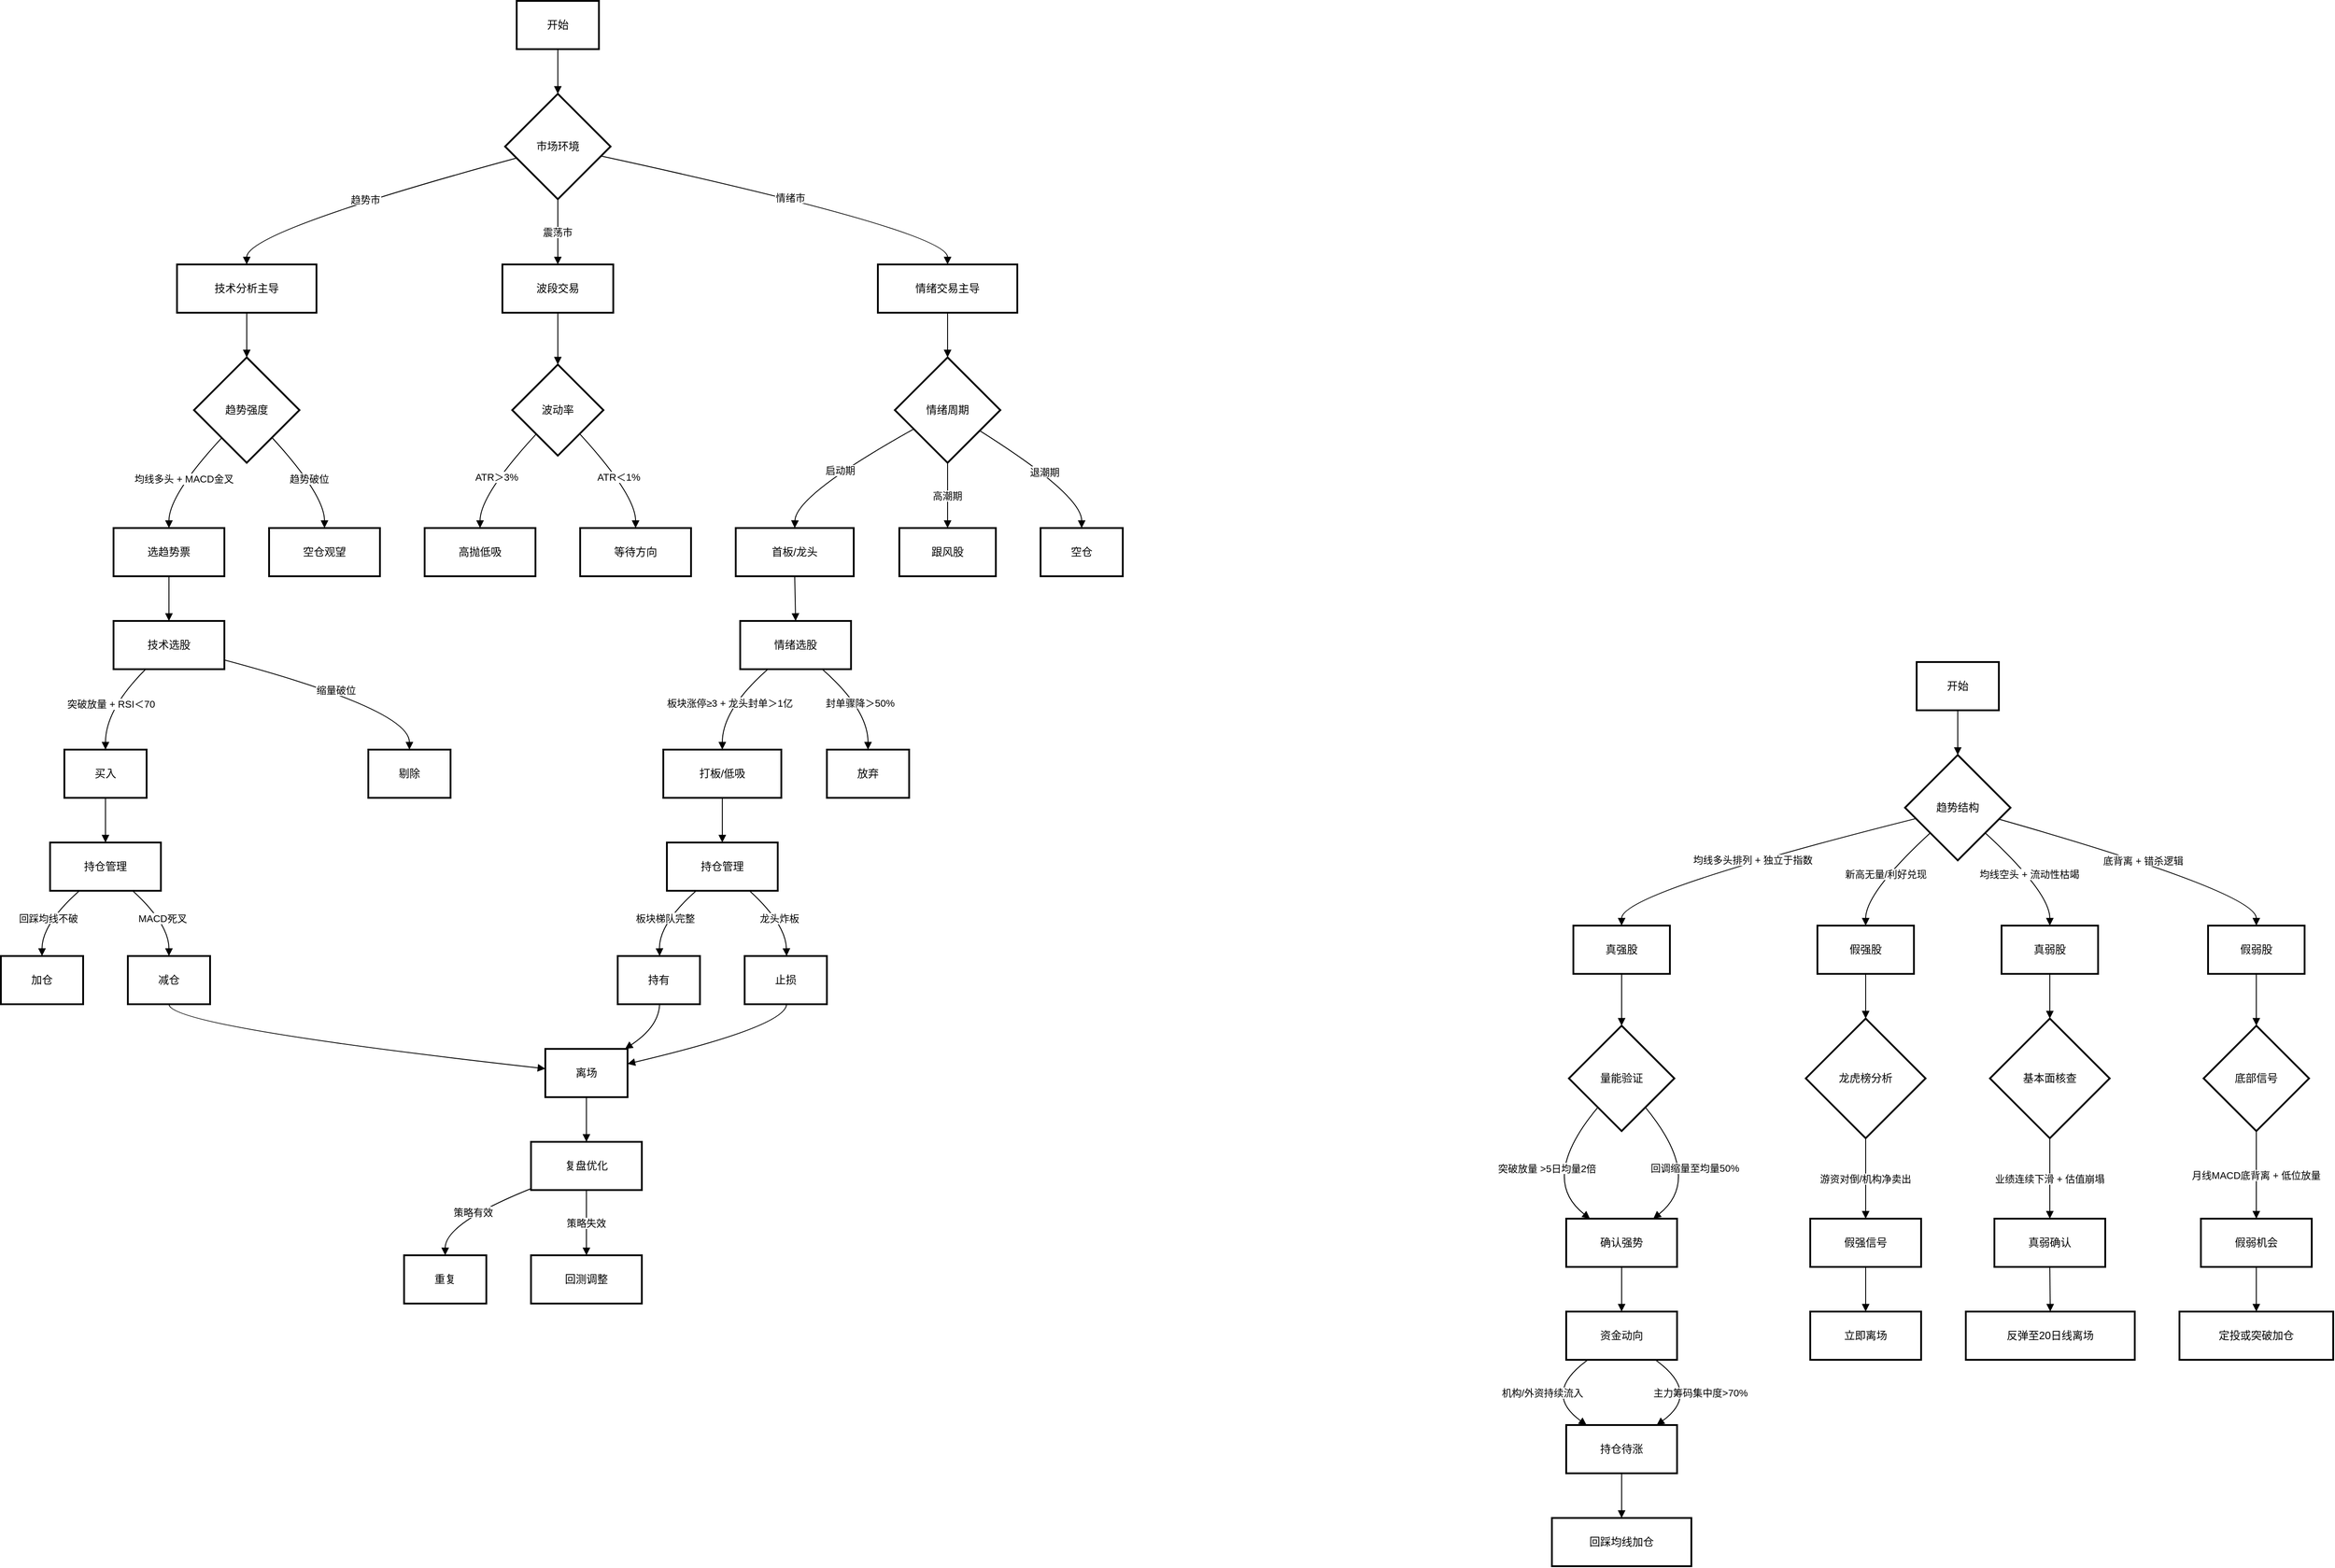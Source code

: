 <mxfile version="26.0.5">
  <diagram name="第 1 页" id="hVXwJrMXX0ssOfp9rYNk">
    <mxGraphModel dx="1050" dy="556" grid="1" gridSize="10" guides="1" tooltips="1" connect="1" arrows="1" fold="1" page="1" pageScale="1" pageWidth="827" pageHeight="1169" math="0" shadow="0">
      <root>
        <mxCell id="0" />
        <mxCell id="1" parent="0" />
        <mxCell id="F1iVXxPJUSdubmlJLsjF-1" value="开始" style="whiteSpace=wrap;strokeWidth=2;" vertex="1" parent="1">
          <mxGeometry x="597" y="20" width="92" height="54" as="geometry" />
        </mxCell>
        <mxCell id="F1iVXxPJUSdubmlJLsjF-2" value="市场环境" style="rhombus;strokeWidth=2;whiteSpace=wrap;" vertex="1" parent="1">
          <mxGeometry x="584" y="124" width="118" height="118" as="geometry" />
        </mxCell>
        <mxCell id="F1iVXxPJUSdubmlJLsjF-3" value="技术分析主导" style="whiteSpace=wrap;strokeWidth=2;" vertex="1" parent="1">
          <mxGeometry x="217" y="315" width="156" height="54" as="geometry" />
        </mxCell>
        <mxCell id="F1iVXxPJUSdubmlJLsjF-4" value="波段交易" style="whiteSpace=wrap;strokeWidth=2;" vertex="1" parent="1">
          <mxGeometry x="581" y="315" width="124" height="54" as="geometry" />
        </mxCell>
        <mxCell id="F1iVXxPJUSdubmlJLsjF-5" value="情绪交易主导" style="whiteSpace=wrap;strokeWidth=2;" vertex="1" parent="1">
          <mxGeometry x="1001" y="315" width="156" height="54" as="geometry" />
        </mxCell>
        <mxCell id="F1iVXxPJUSdubmlJLsjF-6" value="趋势强度" style="rhombus;strokeWidth=2;whiteSpace=wrap;" vertex="1" parent="1">
          <mxGeometry x="236" y="419" width="118" height="118" as="geometry" />
        </mxCell>
        <mxCell id="F1iVXxPJUSdubmlJLsjF-7" value="选趋势票" style="whiteSpace=wrap;strokeWidth=2;" vertex="1" parent="1">
          <mxGeometry x="146" y="610" width="124" height="54" as="geometry" />
        </mxCell>
        <mxCell id="F1iVXxPJUSdubmlJLsjF-8" value="空仓观望" style="whiteSpace=wrap;strokeWidth=2;" vertex="1" parent="1">
          <mxGeometry x="320" y="610" width="124" height="54" as="geometry" />
        </mxCell>
        <mxCell id="F1iVXxPJUSdubmlJLsjF-9" value="波动率" style="rhombus;strokeWidth=2;whiteSpace=wrap;" vertex="1" parent="1">
          <mxGeometry x="592" y="427" width="102" height="102" as="geometry" />
        </mxCell>
        <mxCell id="F1iVXxPJUSdubmlJLsjF-10" value="高抛低吸" style="whiteSpace=wrap;strokeWidth=2;" vertex="1" parent="1">
          <mxGeometry x="494" y="610" width="124" height="54" as="geometry" />
        </mxCell>
        <mxCell id="F1iVXxPJUSdubmlJLsjF-11" value="等待方向" style="whiteSpace=wrap;strokeWidth=2;" vertex="1" parent="1">
          <mxGeometry x="668" y="610" width="124" height="54" as="geometry" />
        </mxCell>
        <mxCell id="F1iVXxPJUSdubmlJLsjF-12" value="情绪周期" style="rhombus;strokeWidth=2;whiteSpace=wrap;" vertex="1" parent="1">
          <mxGeometry x="1020" y="419" width="118" height="118" as="geometry" />
        </mxCell>
        <mxCell id="F1iVXxPJUSdubmlJLsjF-13" value="首板/龙头" style="whiteSpace=wrap;strokeWidth=2;" vertex="1" parent="1">
          <mxGeometry x="842" y="610" width="132" height="54" as="geometry" />
        </mxCell>
        <mxCell id="F1iVXxPJUSdubmlJLsjF-14" value="跟风股" style="whiteSpace=wrap;strokeWidth=2;" vertex="1" parent="1">
          <mxGeometry x="1025" y="610" width="108" height="54" as="geometry" />
        </mxCell>
        <mxCell id="F1iVXxPJUSdubmlJLsjF-15" value="空仓" style="whiteSpace=wrap;strokeWidth=2;" vertex="1" parent="1">
          <mxGeometry x="1183" y="610" width="92" height="54" as="geometry" />
        </mxCell>
        <mxCell id="F1iVXxPJUSdubmlJLsjF-16" value="技术选股" style="whiteSpace=wrap;strokeWidth=2;" vertex="1" parent="1">
          <mxGeometry x="146" y="714" width="124" height="54" as="geometry" />
        </mxCell>
        <mxCell id="F1iVXxPJUSdubmlJLsjF-17" value="买入" style="whiteSpace=wrap;strokeWidth=2;" vertex="1" parent="1">
          <mxGeometry x="91" y="858" width="92" height="54" as="geometry" />
        </mxCell>
        <mxCell id="F1iVXxPJUSdubmlJLsjF-18" value="剔除" style="whiteSpace=wrap;strokeWidth=2;" vertex="1" parent="1">
          <mxGeometry x="431" y="858" width="92" height="54" as="geometry" />
        </mxCell>
        <mxCell id="F1iVXxPJUSdubmlJLsjF-19" value="情绪选股" style="whiteSpace=wrap;strokeWidth=2;" vertex="1" parent="1">
          <mxGeometry x="847" y="714" width="124" height="54" as="geometry" />
        </mxCell>
        <mxCell id="F1iVXxPJUSdubmlJLsjF-20" value="打板/低吸" style="whiteSpace=wrap;strokeWidth=2;" vertex="1" parent="1">
          <mxGeometry x="761" y="858" width="132" height="54" as="geometry" />
        </mxCell>
        <mxCell id="F1iVXxPJUSdubmlJLsjF-21" value="放弃" style="whiteSpace=wrap;strokeWidth=2;" vertex="1" parent="1">
          <mxGeometry x="944" y="858" width="92" height="54" as="geometry" />
        </mxCell>
        <mxCell id="F1iVXxPJUSdubmlJLsjF-22" value="持仓管理" style="whiteSpace=wrap;strokeWidth=2;" vertex="1" parent="1">
          <mxGeometry x="75" y="962" width="124" height="54" as="geometry" />
        </mxCell>
        <mxCell id="F1iVXxPJUSdubmlJLsjF-23" value="加仓" style="whiteSpace=wrap;strokeWidth=2;" vertex="1" parent="1">
          <mxGeometry x="20" y="1089" width="92" height="54" as="geometry" />
        </mxCell>
        <mxCell id="F1iVXxPJUSdubmlJLsjF-24" value="减仓" style="whiteSpace=wrap;strokeWidth=2;" vertex="1" parent="1">
          <mxGeometry x="162" y="1089" width="92" height="54" as="geometry" />
        </mxCell>
        <mxCell id="F1iVXxPJUSdubmlJLsjF-25" value="持仓管理" style="whiteSpace=wrap;strokeWidth=2;" vertex="1" parent="1">
          <mxGeometry x="765" y="962" width="124" height="54" as="geometry" />
        </mxCell>
        <mxCell id="F1iVXxPJUSdubmlJLsjF-26" value="持有" style="whiteSpace=wrap;strokeWidth=2;" vertex="1" parent="1">
          <mxGeometry x="710" y="1089" width="92" height="54" as="geometry" />
        </mxCell>
        <mxCell id="F1iVXxPJUSdubmlJLsjF-27" value="止损" style="whiteSpace=wrap;strokeWidth=2;" vertex="1" parent="1">
          <mxGeometry x="852" y="1089" width="92" height="54" as="geometry" />
        </mxCell>
        <mxCell id="F1iVXxPJUSdubmlJLsjF-28" value="离场" style="whiteSpace=wrap;strokeWidth=2;" vertex="1" parent="1">
          <mxGeometry x="629" y="1193" width="92" height="54" as="geometry" />
        </mxCell>
        <mxCell id="F1iVXxPJUSdubmlJLsjF-29" value="复盘优化" style="whiteSpace=wrap;strokeWidth=2;" vertex="1" parent="1">
          <mxGeometry x="613" y="1297" width="124" height="54" as="geometry" />
        </mxCell>
        <mxCell id="F1iVXxPJUSdubmlJLsjF-30" value="重复" style="whiteSpace=wrap;strokeWidth=2;" vertex="1" parent="1">
          <mxGeometry x="471" y="1424" width="92" height="54" as="geometry" />
        </mxCell>
        <mxCell id="F1iVXxPJUSdubmlJLsjF-31" value="回测调整" style="whiteSpace=wrap;strokeWidth=2;" vertex="1" parent="1">
          <mxGeometry x="613" y="1424" width="124" height="54" as="geometry" />
        </mxCell>
        <mxCell id="F1iVXxPJUSdubmlJLsjF-32" value="" style="curved=1;startArrow=none;endArrow=block;exitX=0.5;exitY=1;entryX=0.5;entryY=0;rounded=0;" edge="1" parent="1" source="F1iVXxPJUSdubmlJLsjF-1" target="F1iVXxPJUSdubmlJLsjF-2">
          <mxGeometry relative="1" as="geometry">
            <Array as="points" />
          </mxGeometry>
        </mxCell>
        <mxCell id="F1iVXxPJUSdubmlJLsjF-33" value="趋势市" style="curved=1;startArrow=none;endArrow=block;exitX=0;exitY=0.64;entryX=0.5;entryY=0;rounded=0;" edge="1" parent="1" source="F1iVXxPJUSdubmlJLsjF-2" target="F1iVXxPJUSdubmlJLsjF-3">
          <mxGeometry relative="1" as="geometry">
            <Array as="points">
              <mxPoint x="295" y="278" />
            </Array>
          </mxGeometry>
        </mxCell>
        <mxCell id="F1iVXxPJUSdubmlJLsjF-34" value="震荡市" style="curved=1;startArrow=none;endArrow=block;exitX=0.5;exitY=1;entryX=0.5;entryY=0;rounded=0;" edge="1" parent="1" source="F1iVXxPJUSdubmlJLsjF-2" target="F1iVXxPJUSdubmlJLsjF-4">
          <mxGeometry relative="1" as="geometry">
            <Array as="points" />
          </mxGeometry>
        </mxCell>
        <mxCell id="F1iVXxPJUSdubmlJLsjF-35" value="情绪市" style="curved=1;startArrow=none;endArrow=block;exitX=1;exitY=0.61;entryX=0.5;entryY=0;rounded=0;" edge="1" parent="1" source="F1iVXxPJUSdubmlJLsjF-2" target="F1iVXxPJUSdubmlJLsjF-5">
          <mxGeometry relative="1" as="geometry">
            <Array as="points">
              <mxPoint x="1079" y="278" />
            </Array>
          </mxGeometry>
        </mxCell>
        <mxCell id="F1iVXxPJUSdubmlJLsjF-36" value="" style="curved=1;startArrow=none;endArrow=block;exitX=0.5;exitY=1;entryX=0.5;entryY=0;rounded=0;" edge="1" parent="1" source="F1iVXxPJUSdubmlJLsjF-3" target="F1iVXxPJUSdubmlJLsjF-6">
          <mxGeometry relative="1" as="geometry">
            <Array as="points" />
          </mxGeometry>
        </mxCell>
        <mxCell id="F1iVXxPJUSdubmlJLsjF-37" value="均线多头 + MACD金叉" style="curved=1;startArrow=none;endArrow=block;exitX=0.05;exitY=1;entryX=0.5;entryY=0;rounded=0;" edge="1" parent="1" source="F1iVXxPJUSdubmlJLsjF-6" target="F1iVXxPJUSdubmlJLsjF-7">
          <mxGeometry relative="1" as="geometry">
            <Array as="points">
              <mxPoint x="208" y="573" />
            </Array>
          </mxGeometry>
        </mxCell>
        <mxCell id="F1iVXxPJUSdubmlJLsjF-38" value="趋势破位" style="curved=1;startArrow=none;endArrow=block;exitX=0.96;exitY=1;entryX=0.5;entryY=0;rounded=0;" edge="1" parent="1" source="F1iVXxPJUSdubmlJLsjF-6" target="F1iVXxPJUSdubmlJLsjF-8">
          <mxGeometry relative="1" as="geometry">
            <Array as="points">
              <mxPoint x="382" y="573" />
            </Array>
          </mxGeometry>
        </mxCell>
        <mxCell id="F1iVXxPJUSdubmlJLsjF-39" value="" style="curved=1;startArrow=none;endArrow=block;exitX=0.5;exitY=1;entryX=0.5;entryY=0;rounded=0;" edge="1" parent="1" source="F1iVXxPJUSdubmlJLsjF-4" target="F1iVXxPJUSdubmlJLsjF-9">
          <mxGeometry relative="1" as="geometry">
            <Array as="points" />
          </mxGeometry>
        </mxCell>
        <mxCell id="F1iVXxPJUSdubmlJLsjF-40" value="ATR＞3%" style="curved=1;startArrow=none;endArrow=block;exitX=0.05;exitY=1;entryX=0.5;entryY=0;rounded=0;" edge="1" parent="1" source="F1iVXxPJUSdubmlJLsjF-9" target="F1iVXxPJUSdubmlJLsjF-10">
          <mxGeometry relative="1" as="geometry">
            <Array as="points">
              <mxPoint x="556" y="573" />
            </Array>
          </mxGeometry>
        </mxCell>
        <mxCell id="F1iVXxPJUSdubmlJLsjF-41" value="ATR＜1%" style="curved=1;startArrow=none;endArrow=block;exitX=0.96;exitY=1;entryX=0.5;entryY=0;rounded=0;" edge="1" parent="1" source="F1iVXxPJUSdubmlJLsjF-9" target="F1iVXxPJUSdubmlJLsjF-11">
          <mxGeometry relative="1" as="geometry">
            <Array as="points">
              <mxPoint x="730" y="573" />
            </Array>
          </mxGeometry>
        </mxCell>
        <mxCell id="F1iVXxPJUSdubmlJLsjF-42" value="" style="curved=1;startArrow=none;endArrow=block;exitX=0.5;exitY=1;entryX=0.5;entryY=0;rounded=0;" edge="1" parent="1" source="F1iVXxPJUSdubmlJLsjF-5" target="F1iVXxPJUSdubmlJLsjF-12">
          <mxGeometry relative="1" as="geometry">
            <Array as="points" />
          </mxGeometry>
        </mxCell>
        <mxCell id="F1iVXxPJUSdubmlJLsjF-43" value="启动期" style="curved=1;startArrow=none;endArrow=block;exitX=0;exitY=0.78;entryX=0.5;entryY=0;rounded=0;" edge="1" parent="1" source="F1iVXxPJUSdubmlJLsjF-12" target="F1iVXxPJUSdubmlJLsjF-13">
          <mxGeometry relative="1" as="geometry">
            <Array as="points">
              <mxPoint x="909" y="573" />
            </Array>
          </mxGeometry>
        </mxCell>
        <mxCell id="F1iVXxPJUSdubmlJLsjF-44" value="高潮期" style="curved=1;startArrow=none;endArrow=block;exitX=0.5;exitY=1;entryX=0.5;entryY=0;rounded=0;" edge="1" parent="1" source="F1iVXxPJUSdubmlJLsjF-12" target="F1iVXxPJUSdubmlJLsjF-14">
          <mxGeometry relative="1" as="geometry">
            <Array as="points" />
          </mxGeometry>
        </mxCell>
        <mxCell id="F1iVXxPJUSdubmlJLsjF-45" value="退潮期" style="curved=1;startArrow=none;endArrow=block;exitX=1;exitY=0.82;entryX=0.5;entryY=0;rounded=0;" edge="1" parent="1" source="F1iVXxPJUSdubmlJLsjF-12" target="F1iVXxPJUSdubmlJLsjF-15">
          <mxGeometry relative="1" as="geometry">
            <Array as="points">
              <mxPoint x="1229" y="573" />
            </Array>
          </mxGeometry>
        </mxCell>
        <mxCell id="F1iVXxPJUSdubmlJLsjF-46" value="" style="curved=1;startArrow=none;endArrow=block;exitX=0.5;exitY=1;entryX=0.5;entryY=0;rounded=0;" edge="1" parent="1" source="F1iVXxPJUSdubmlJLsjF-7" target="F1iVXxPJUSdubmlJLsjF-16">
          <mxGeometry relative="1" as="geometry">
            <Array as="points" />
          </mxGeometry>
        </mxCell>
        <mxCell id="F1iVXxPJUSdubmlJLsjF-47" value="突破放量 + RSI＜70" style="curved=1;startArrow=none;endArrow=block;exitX=0.29;exitY=1;entryX=0.5;entryY=0.01;rounded=0;" edge="1" parent="1" source="F1iVXxPJUSdubmlJLsjF-16" target="F1iVXxPJUSdubmlJLsjF-17">
          <mxGeometry relative="1" as="geometry">
            <Array as="points">
              <mxPoint x="137" y="813" />
            </Array>
          </mxGeometry>
        </mxCell>
        <mxCell id="F1iVXxPJUSdubmlJLsjF-48" value="缩量破位" style="curved=1;startArrow=none;endArrow=block;exitX=1;exitY=0.81;entryX=0.5;entryY=0.01;rounded=0;" edge="1" parent="1" source="F1iVXxPJUSdubmlJLsjF-16" target="F1iVXxPJUSdubmlJLsjF-18">
          <mxGeometry relative="1" as="geometry">
            <Array as="points">
              <mxPoint x="477" y="813" />
            </Array>
          </mxGeometry>
        </mxCell>
        <mxCell id="F1iVXxPJUSdubmlJLsjF-49" value="" style="curved=1;startArrow=none;endArrow=block;exitX=0.5;exitY=1;entryX=0.5;entryY=0;rounded=0;" edge="1" parent="1" source="F1iVXxPJUSdubmlJLsjF-13" target="F1iVXxPJUSdubmlJLsjF-19">
          <mxGeometry relative="1" as="geometry">
            <Array as="points" />
          </mxGeometry>
        </mxCell>
        <mxCell id="F1iVXxPJUSdubmlJLsjF-50" value="板块涨停≥3 + 龙头封单＞1亿" style="curved=1;startArrow=none;endArrow=block;exitX=0.25;exitY=1;entryX=0.5;entryY=0.01;rounded=0;" edge="1" parent="1" source="F1iVXxPJUSdubmlJLsjF-19" target="F1iVXxPJUSdubmlJLsjF-20">
          <mxGeometry relative="1" as="geometry">
            <Array as="points">
              <mxPoint x="827" y="813" />
            </Array>
          </mxGeometry>
        </mxCell>
        <mxCell id="F1iVXxPJUSdubmlJLsjF-51" value="封单骤降＞50%" style="curved=1;startArrow=none;endArrow=block;exitX=0.74;exitY=1;entryX=0.5;entryY=0.01;rounded=0;" edge="1" parent="1" source="F1iVXxPJUSdubmlJLsjF-19" target="F1iVXxPJUSdubmlJLsjF-21">
          <mxGeometry relative="1" as="geometry">
            <Array as="points">
              <mxPoint x="990" y="813" />
            </Array>
          </mxGeometry>
        </mxCell>
        <mxCell id="F1iVXxPJUSdubmlJLsjF-52" value="" style="curved=1;startArrow=none;endArrow=block;exitX=0.5;exitY=1.01;entryX=0.5;entryY=0.01;rounded=0;" edge="1" parent="1" source="F1iVXxPJUSdubmlJLsjF-17" target="F1iVXxPJUSdubmlJLsjF-22">
          <mxGeometry relative="1" as="geometry">
            <Array as="points" />
          </mxGeometry>
        </mxCell>
        <mxCell id="F1iVXxPJUSdubmlJLsjF-53" value="回踩均线不破" style="curved=1;startArrow=none;endArrow=block;exitX=0.26;exitY=1.01;entryX=0.5;entryY=0;rounded=0;" edge="1" parent="1" source="F1iVXxPJUSdubmlJLsjF-22" target="F1iVXxPJUSdubmlJLsjF-23">
          <mxGeometry relative="1" as="geometry">
            <Array as="points">
              <mxPoint x="66" y="1053" />
            </Array>
          </mxGeometry>
        </mxCell>
        <mxCell id="F1iVXxPJUSdubmlJLsjF-54" value="MACD死叉" style="curved=1;startArrow=none;endArrow=block;exitX=0.75;exitY=1.01;entryX=0.5;entryY=0;rounded=0;" edge="1" parent="1" source="F1iVXxPJUSdubmlJLsjF-22" target="F1iVXxPJUSdubmlJLsjF-24">
          <mxGeometry relative="1" as="geometry">
            <Array as="points">
              <mxPoint x="208" y="1053" />
            </Array>
          </mxGeometry>
        </mxCell>
        <mxCell id="F1iVXxPJUSdubmlJLsjF-55" value="" style="curved=1;startArrow=none;endArrow=block;exitX=0.5;exitY=1.01;entryX=0.5;entryY=0.01;rounded=0;" edge="1" parent="1" source="F1iVXxPJUSdubmlJLsjF-20" target="F1iVXxPJUSdubmlJLsjF-25">
          <mxGeometry relative="1" as="geometry">
            <Array as="points" />
          </mxGeometry>
        </mxCell>
        <mxCell id="F1iVXxPJUSdubmlJLsjF-56" value="板块梯队完整" style="curved=1;startArrow=none;endArrow=block;exitX=0.26;exitY=1.01;entryX=0.51;entryY=0;rounded=0;" edge="1" parent="1" source="F1iVXxPJUSdubmlJLsjF-25" target="F1iVXxPJUSdubmlJLsjF-26">
          <mxGeometry relative="1" as="geometry">
            <Array as="points">
              <mxPoint x="756" y="1053" />
            </Array>
          </mxGeometry>
        </mxCell>
        <mxCell id="F1iVXxPJUSdubmlJLsjF-57" value="龙头炸板" style="curved=1;startArrow=none;endArrow=block;exitX=0.75;exitY=1.01;entryX=0.51;entryY=0;rounded=0;" edge="1" parent="1" source="F1iVXxPJUSdubmlJLsjF-25" target="F1iVXxPJUSdubmlJLsjF-27">
          <mxGeometry relative="1" as="geometry">
            <Array as="points">
              <mxPoint x="898" y="1053" />
            </Array>
          </mxGeometry>
        </mxCell>
        <mxCell id="F1iVXxPJUSdubmlJLsjF-58" value="" style="curved=1;startArrow=none;endArrow=block;exitX=0.5;exitY=1.01;entryX=0;entryY=0.41;rounded=0;" edge="1" parent="1" source="F1iVXxPJUSdubmlJLsjF-24" target="F1iVXxPJUSdubmlJLsjF-28">
          <mxGeometry relative="1" as="geometry">
            <Array as="points">
              <mxPoint x="208" y="1168" />
            </Array>
          </mxGeometry>
        </mxCell>
        <mxCell id="F1iVXxPJUSdubmlJLsjF-59" value="" style="curved=1;startArrow=none;endArrow=block;exitX=0.51;exitY=1.01;entryX=0.96;entryY=0.01;rounded=0;" edge="1" parent="1" source="F1iVXxPJUSdubmlJLsjF-26" target="F1iVXxPJUSdubmlJLsjF-28">
          <mxGeometry relative="1" as="geometry">
            <Array as="points">
              <mxPoint x="756" y="1168" />
            </Array>
          </mxGeometry>
        </mxCell>
        <mxCell id="F1iVXxPJUSdubmlJLsjF-60" value="" style="curved=1;startArrow=none;endArrow=block;exitX=0.51;exitY=1.01;entryX=1;entryY=0.31;rounded=0;" edge="1" parent="1" source="F1iVXxPJUSdubmlJLsjF-27" target="F1iVXxPJUSdubmlJLsjF-28">
          <mxGeometry relative="1" as="geometry">
            <Array as="points">
              <mxPoint x="898" y="1168" />
            </Array>
          </mxGeometry>
        </mxCell>
        <mxCell id="F1iVXxPJUSdubmlJLsjF-61" value="" style="curved=1;startArrow=none;endArrow=block;exitX=0.5;exitY=1.01;entryX=0.5;entryY=0.01;rounded=0;" edge="1" parent="1" source="F1iVXxPJUSdubmlJLsjF-28" target="F1iVXxPJUSdubmlJLsjF-29">
          <mxGeometry relative="1" as="geometry">
            <Array as="points" />
          </mxGeometry>
        </mxCell>
        <mxCell id="F1iVXxPJUSdubmlJLsjF-62" value="策略有效" style="curved=1;startArrow=none;endArrow=block;exitX=0;exitY=0.97;entryX=0.5;entryY=0;rounded=0;" edge="1" parent="1" source="F1iVXxPJUSdubmlJLsjF-29" target="F1iVXxPJUSdubmlJLsjF-30">
          <mxGeometry relative="1" as="geometry">
            <Array as="points">
              <mxPoint x="517" y="1388" />
            </Array>
          </mxGeometry>
        </mxCell>
        <mxCell id="F1iVXxPJUSdubmlJLsjF-63" value="策略失效" style="curved=1;startArrow=none;endArrow=block;exitX=0.5;exitY=1.01;entryX=0.5;entryY=0;rounded=0;" edge="1" parent="1" source="F1iVXxPJUSdubmlJLsjF-29" target="F1iVXxPJUSdubmlJLsjF-31">
          <mxGeometry relative="1" as="geometry">
            <Array as="points" />
          </mxGeometry>
        </mxCell>
        <mxCell id="F1iVXxPJUSdubmlJLsjF-64" value="开始" style="whiteSpace=wrap;strokeWidth=2;" vertex="1" parent="1">
          <mxGeometry x="2163" y="760" width="92" height="54" as="geometry" />
        </mxCell>
        <mxCell id="F1iVXxPJUSdubmlJLsjF-65" value="趋势结构" style="rhombus;strokeWidth=2;whiteSpace=wrap;" vertex="1" parent="1">
          <mxGeometry x="2150" y="864" width="118" height="118" as="geometry" />
        </mxCell>
        <mxCell id="F1iVXxPJUSdubmlJLsjF-66" value="真强股" style="whiteSpace=wrap;strokeWidth=2;" vertex="1" parent="1">
          <mxGeometry x="1779" y="1055" width="108" height="54" as="geometry" />
        </mxCell>
        <mxCell id="F1iVXxPJUSdubmlJLsjF-67" value="假强股" style="whiteSpace=wrap;strokeWidth=2;" vertex="1" parent="1">
          <mxGeometry x="2052" y="1055" width="108" height="54" as="geometry" />
        </mxCell>
        <mxCell id="F1iVXxPJUSdubmlJLsjF-68" value="真弱股" style="whiteSpace=wrap;strokeWidth=2;" vertex="1" parent="1">
          <mxGeometry x="2258" y="1055" width="108" height="54" as="geometry" />
        </mxCell>
        <mxCell id="F1iVXxPJUSdubmlJLsjF-69" value="假弱股" style="whiteSpace=wrap;strokeWidth=2;" vertex="1" parent="1">
          <mxGeometry x="2489" y="1055" width="108" height="54" as="geometry" />
        </mxCell>
        <mxCell id="F1iVXxPJUSdubmlJLsjF-70" value="量能验证" style="rhombus;strokeWidth=2;whiteSpace=wrap;" vertex="1" parent="1">
          <mxGeometry x="1774" y="1167" width="118" height="118" as="geometry" />
        </mxCell>
        <mxCell id="F1iVXxPJUSdubmlJLsjF-71" value="确认强势" style="whiteSpace=wrap;strokeWidth=2;" vertex="1" parent="1">
          <mxGeometry x="1771" y="1383" width="124" height="54" as="geometry" />
        </mxCell>
        <mxCell id="F1iVXxPJUSdubmlJLsjF-72" value="资金动向" style="whiteSpace=wrap;strokeWidth=2;" vertex="1" parent="1">
          <mxGeometry x="1771" y="1487" width="124" height="54" as="geometry" />
        </mxCell>
        <mxCell id="F1iVXxPJUSdubmlJLsjF-73" value="龙虎榜分析" style="rhombus;strokeWidth=2;whiteSpace=wrap;" vertex="1" parent="1">
          <mxGeometry x="2039" y="1159" width="134" height="134" as="geometry" />
        </mxCell>
        <mxCell id="F1iVXxPJUSdubmlJLsjF-74" value="假强信号" style="whiteSpace=wrap;strokeWidth=2;" vertex="1" parent="1">
          <mxGeometry x="2044" y="1383" width="124" height="54" as="geometry" />
        </mxCell>
        <mxCell id="F1iVXxPJUSdubmlJLsjF-75" value="立即离场" style="whiteSpace=wrap;strokeWidth=2;" vertex="1" parent="1">
          <mxGeometry x="2044" y="1487" width="124" height="54" as="geometry" />
        </mxCell>
        <mxCell id="F1iVXxPJUSdubmlJLsjF-76" value="基本面核查" style="rhombus;strokeWidth=2;whiteSpace=wrap;" vertex="1" parent="1">
          <mxGeometry x="2245" y="1159" width="134" height="134" as="geometry" />
        </mxCell>
        <mxCell id="F1iVXxPJUSdubmlJLsjF-77" value="真弱确认" style="whiteSpace=wrap;strokeWidth=2;" vertex="1" parent="1">
          <mxGeometry x="2250" y="1383" width="124" height="54" as="geometry" />
        </mxCell>
        <mxCell id="F1iVXxPJUSdubmlJLsjF-78" value="反弹至20日线离场" style="whiteSpace=wrap;strokeWidth=2;" vertex="1" parent="1">
          <mxGeometry x="2218" y="1487" width="189" height="54" as="geometry" />
        </mxCell>
        <mxCell id="F1iVXxPJUSdubmlJLsjF-79" value="底部信号" style="rhombus;strokeWidth=2;whiteSpace=wrap;" vertex="1" parent="1">
          <mxGeometry x="2484" y="1167" width="118" height="118" as="geometry" />
        </mxCell>
        <mxCell id="F1iVXxPJUSdubmlJLsjF-80" value="假弱机会" style="whiteSpace=wrap;strokeWidth=2;" vertex="1" parent="1">
          <mxGeometry x="2481" y="1383" width="124" height="54" as="geometry" />
        </mxCell>
        <mxCell id="F1iVXxPJUSdubmlJLsjF-81" value="定投或突破加仓" style="whiteSpace=wrap;strokeWidth=2;" vertex="1" parent="1">
          <mxGeometry x="2457" y="1487" width="172" height="54" as="geometry" />
        </mxCell>
        <mxCell id="F1iVXxPJUSdubmlJLsjF-82" value="持仓待涨" style="whiteSpace=wrap;strokeWidth=2;" vertex="1" parent="1">
          <mxGeometry x="1771" y="1614" width="124" height="54" as="geometry" />
        </mxCell>
        <mxCell id="F1iVXxPJUSdubmlJLsjF-83" value="回踩均线加仓" style="whiteSpace=wrap;strokeWidth=2;" vertex="1" parent="1">
          <mxGeometry x="1755" y="1718" width="156" height="54" as="geometry" />
        </mxCell>
        <mxCell id="F1iVXxPJUSdubmlJLsjF-84" value="" style="curved=1;startArrow=none;endArrow=block;exitX=0.5;exitY=1;entryX=0.5;entryY=0;rounded=0;" edge="1" parent="1" source="F1iVXxPJUSdubmlJLsjF-64" target="F1iVXxPJUSdubmlJLsjF-65">
          <mxGeometry relative="1" as="geometry">
            <Array as="points" />
          </mxGeometry>
        </mxCell>
        <mxCell id="F1iVXxPJUSdubmlJLsjF-85" value="均线多头排列 + 独立于指数" style="curved=1;startArrow=none;endArrow=block;exitX=0;exitY=0.63;entryX=0.5;entryY=0;rounded=0;" edge="1" parent="1" source="F1iVXxPJUSdubmlJLsjF-65" target="F1iVXxPJUSdubmlJLsjF-66">
          <mxGeometry relative="1" as="geometry">
            <Array as="points">
              <mxPoint x="1833" y="1018" />
            </Array>
          </mxGeometry>
        </mxCell>
        <mxCell id="F1iVXxPJUSdubmlJLsjF-86" value="新高无量/利好兑现" style="curved=1;startArrow=none;endArrow=block;exitX=0;exitY=0.96;entryX=0.5;entryY=0;rounded=0;" edge="1" parent="1" source="F1iVXxPJUSdubmlJLsjF-65" target="F1iVXxPJUSdubmlJLsjF-67">
          <mxGeometry relative="1" as="geometry">
            <Array as="points">
              <mxPoint x="2106" y="1018" />
            </Array>
          </mxGeometry>
        </mxCell>
        <mxCell id="F1iVXxPJUSdubmlJLsjF-87" value="均线空头 + 流动性枯竭" style="curved=1;startArrow=none;endArrow=block;exitX=1;exitY=0.96;entryX=0.5;entryY=0;rounded=0;" edge="1" parent="1" source="F1iVXxPJUSdubmlJLsjF-65" target="F1iVXxPJUSdubmlJLsjF-68">
          <mxGeometry relative="1" as="geometry">
            <Array as="points">
              <mxPoint x="2312" y="1018" />
            </Array>
          </mxGeometry>
        </mxCell>
        <mxCell id="F1iVXxPJUSdubmlJLsjF-88" value="底背离 + 错杀逻辑" style="curved=1;startArrow=none;endArrow=block;exitX=1;exitY=0.64;entryX=0.5;entryY=0;rounded=0;" edge="1" parent="1" source="F1iVXxPJUSdubmlJLsjF-65" target="F1iVXxPJUSdubmlJLsjF-69">
          <mxGeometry relative="1" as="geometry">
            <Array as="points">
              <mxPoint x="2543" y="1018" />
            </Array>
          </mxGeometry>
        </mxCell>
        <mxCell id="F1iVXxPJUSdubmlJLsjF-89" value="" style="curved=1;startArrow=none;endArrow=block;exitX=0.5;exitY=1;entryX=0.5;entryY=0;rounded=0;" edge="1" parent="1" source="F1iVXxPJUSdubmlJLsjF-66" target="F1iVXxPJUSdubmlJLsjF-70">
          <mxGeometry relative="1" as="geometry">
            <Array as="points" />
          </mxGeometry>
        </mxCell>
        <mxCell id="F1iVXxPJUSdubmlJLsjF-90" value="突破放量 &gt;5日均量2倍" style="curved=1;startArrow=none;endArrow=block;exitX=0.09;exitY=1;entryX=0.22;entryY=0.01;rounded=0;" edge="1" parent="1" source="F1iVXxPJUSdubmlJLsjF-70" target="F1iVXxPJUSdubmlJLsjF-71">
          <mxGeometry relative="1" as="geometry">
            <Array as="points">
              <mxPoint x="1740" y="1338" />
            </Array>
          </mxGeometry>
        </mxCell>
        <mxCell id="F1iVXxPJUSdubmlJLsjF-91" value="回调缩量至均量50%" style="curved=1;startArrow=none;endArrow=block;exitX=0.91;exitY=1;entryX=0.78;entryY=0.01;rounded=0;" edge="1" parent="1" source="F1iVXxPJUSdubmlJLsjF-70" target="F1iVXxPJUSdubmlJLsjF-71">
          <mxGeometry relative="1" as="geometry">
            <Array as="points">
              <mxPoint x="1925" y="1338" />
            </Array>
          </mxGeometry>
        </mxCell>
        <mxCell id="F1iVXxPJUSdubmlJLsjF-92" value="" style="curved=1;startArrow=none;endArrow=block;exitX=0.5;exitY=1.01;entryX=0.5;entryY=0.01;rounded=0;" edge="1" parent="1" source="F1iVXxPJUSdubmlJLsjF-71" target="F1iVXxPJUSdubmlJLsjF-72">
          <mxGeometry relative="1" as="geometry">
            <Array as="points" />
          </mxGeometry>
        </mxCell>
        <mxCell id="F1iVXxPJUSdubmlJLsjF-93" value="" style="curved=1;startArrow=none;endArrow=block;exitX=0.5;exitY=1;entryX=0.5;entryY=0;rounded=0;" edge="1" parent="1" source="F1iVXxPJUSdubmlJLsjF-67" target="F1iVXxPJUSdubmlJLsjF-73">
          <mxGeometry relative="1" as="geometry">
            <Array as="points" />
          </mxGeometry>
        </mxCell>
        <mxCell id="F1iVXxPJUSdubmlJLsjF-94" value="游资对倒/机构净卖出" style="curved=1;startArrow=none;endArrow=block;exitX=0.5;exitY=1;entryX=0.5;entryY=0.01;rounded=0;" edge="1" parent="1" source="F1iVXxPJUSdubmlJLsjF-73" target="F1iVXxPJUSdubmlJLsjF-74">
          <mxGeometry relative="1" as="geometry">
            <Array as="points" />
          </mxGeometry>
        </mxCell>
        <mxCell id="F1iVXxPJUSdubmlJLsjF-95" value="" style="curved=1;startArrow=none;endArrow=block;exitX=0.5;exitY=1.01;entryX=0.5;entryY=0.01;rounded=0;" edge="1" parent="1" source="F1iVXxPJUSdubmlJLsjF-74" target="F1iVXxPJUSdubmlJLsjF-75">
          <mxGeometry relative="1" as="geometry">
            <Array as="points" />
          </mxGeometry>
        </mxCell>
        <mxCell id="F1iVXxPJUSdubmlJLsjF-96" value="" style="curved=1;startArrow=none;endArrow=block;exitX=0.5;exitY=1;entryX=0.5;entryY=0;rounded=0;" edge="1" parent="1" source="F1iVXxPJUSdubmlJLsjF-68" target="F1iVXxPJUSdubmlJLsjF-76">
          <mxGeometry relative="1" as="geometry">
            <Array as="points" />
          </mxGeometry>
        </mxCell>
        <mxCell id="F1iVXxPJUSdubmlJLsjF-97" value="业绩连续下滑 + 估值崩塌" style="curved=1;startArrow=none;endArrow=block;exitX=0.5;exitY=1;entryX=0.5;entryY=0.01;rounded=0;" edge="1" parent="1" source="F1iVXxPJUSdubmlJLsjF-76" target="F1iVXxPJUSdubmlJLsjF-77">
          <mxGeometry relative="1" as="geometry">
            <Array as="points" />
          </mxGeometry>
        </mxCell>
        <mxCell id="F1iVXxPJUSdubmlJLsjF-98" value="" style="curved=1;startArrow=none;endArrow=block;exitX=0.5;exitY=1.01;entryX=0.5;entryY=0.01;rounded=0;" edge="1" parent="1" source="F1iVXxPJUSdubmlJLsjF-77" target="F1iVXxPJUSdubmlJLsjF-78">
          <mxGeometry relative="1" as="geometry">
            <Array as="points" />
          </mxGeometry>
        </mxCell>
        <mxCell id="F1iVXxPJUSdubmlJLsjF-99" value="" style="curved=1;startArrow=none;endArrow=block;exitX=0.5;exitY=1;entryX=0.5;entryY=0;rounded=0;" edge="1" parent="1" source="F1iVXxPJUSdubmlJLsjF-69" target="F1iVXxPJUSdubmlJLsjF-79">
          <mxGeometry relative="1" as="geometry">
            <Array as="points" />
          </mxGeometry>
        </mxCell>
        <mxCell id="F1iVXxPJUSdubmlJLsjF-100" value="月线MACD底背离 + 低位放量" style="curved=1;startArrow=none;endArrow=block;exitX=0.5;exitY=1;entryX=0.5;entryY=0.01;rounded=0;" edge="1" parent="1" source="F1iVXxPJUSdubmlJLsjF-79" target="F1iVXxPJUSdubmlJLsjF-80">
          <mxGeometry relative="1" as="geometry">
            <Array as="points" />
          </mxGeometry>
        </mxCell>
        <mxCell id="F1iVXxPJUSdubmlJLsjF-101" value="" style="curved=1;startArrow=none;endArrow=block;exitX=0.5;exitY=1.01;entryX=0.5;entryY=0.01;rounded=0;" edge="1" parent="1" source="F1iVXxPJUSdubmlJLsjF-80" target="F1iVXxPJUSdubmlJLsjF-81">
          <mxGeometry relative="1" as="geometry">
            <Array as="points" />
          </mxGeometry>
        </mxCell>
        <mxCell id="F1iVXxPJUSdubmlJLsjF-102" value="机构/外资持续流入" style="curved=1;startArrow=none;endArrow=block;exitX=0.19;exitY=1.01;entryX=0.19;entryY=0.01;rounded=0;" edge="1" parent="1" source="F1iVXxPJUSdubmlJLsjF-72" target="F1iVXxPJUSdubmlJLsjF-82">
          <mxGeometry relative="1" as="geometry">
            <Array as="points">
              <mxPoint x="1744" y="1578" />
            </Array>
          </mxGeometry>
        </mxCell>
        <mxCell id="F1iVXxPJUSdubmlJLsjF-103" value="主力筹码集中度&gt;70%" style="curved=1;startArrow=none;endArrow=block;exitX=0.81;exitY=1.01;entryX=0.81;entryY=0.01;rounded=0;" edge="1" parent="1" source="F1iVXxPJUSdubmlJLsjF-72" target="F1iVXxPJUSdubmlJLsjF-82">
          <mxGeometry relative="1" as="geometry">
            <Array as="points">
              <mxPoint x="1922" y="1578" />
            </Array>
          </mxGeometry>
        </mxCell>
        <mxCell id="F1iVXxPJUSdubmlJLsjF-104" value="" style="curved=1;startArrow=none;endArrow=block;exitX=0.5;exitY=1.01;entryX=0.5;entryY=0.01;rounded=0;" edge="1" parent="1" source="F1iVXxPJUSdubmlJLsjF-82" target="F1iVXxPJUSdubmlJLsjF-83">
          <mxGeometry relative="1" as="geometry">
            <Array as="points" />
          </mxGeometry>
        </mxCell>
      </root>
    </mxGraphModel>
  </diagram>
</mxfile>

